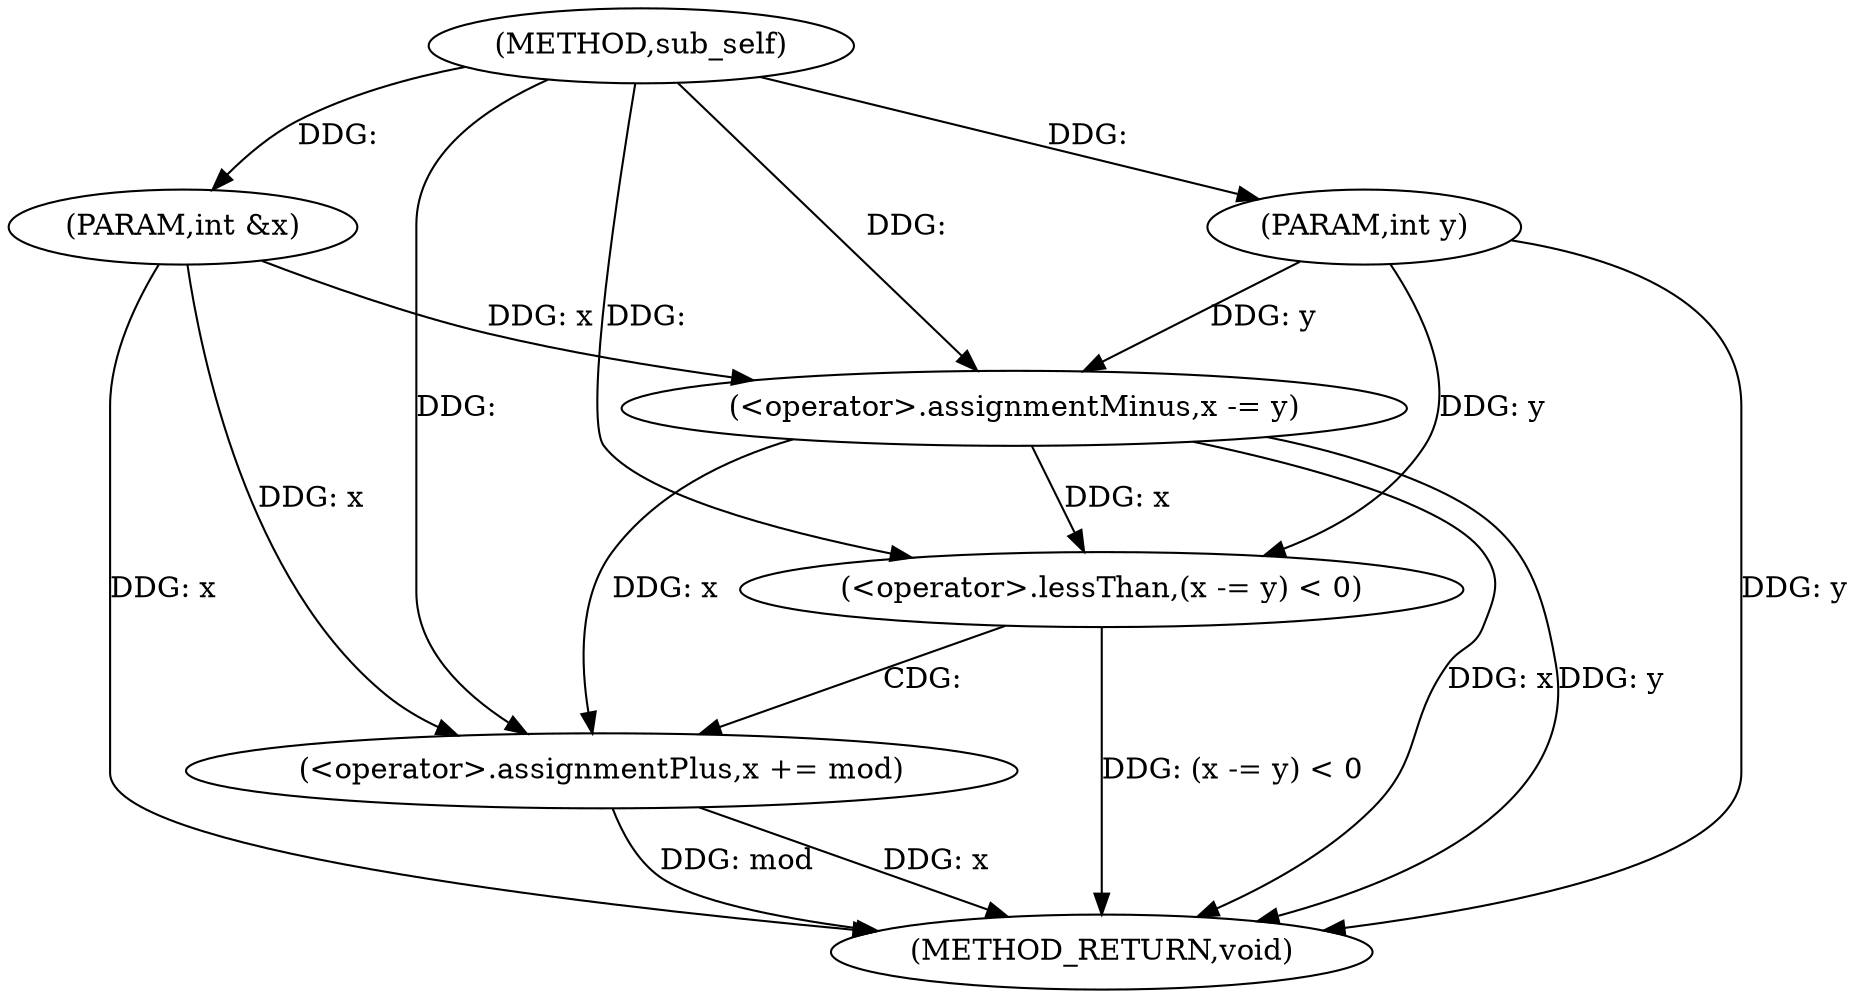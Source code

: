 digraph "sub_self" {  
"1000127" [label = "(METHOD,sub_self)" ]
"1000140" [label = "(METHOD_RETURN,void)" ]
"1000128" [label = "(PARAM,int &x)" ]
"1000129" [label = "(PARAM,int y)" ]
"1000132" [label = "(<operator>.lessThan,(x -= y) < 0)" ]
"1000137" [label = "(<operator>.assignmentPlus,x += mod)" ]
"1000133" [label = "(<operator>.assignmentMinus,x -= y)" ]
  "1000128" -> "1000140"  [ label = "DDG: x"] 
  "1000129" -> "1000140"  [ label = "DDG: y"] 
  "1000133" -> "1000140"  [ label = "DDG: x"] 
  "1000133" -> "1000140"  [ label = "DDG: y"] 
  "1000132" -> "1000140"  [ label = "DDG: (x -= y) < 0"] 
  "1000137" -> "1000140"  [ label = "DDG: x"] 
  "1000137" -> "1000140"  [ label = "DDG: mod"] 
  "1000127" -> "1000128"  [ label = "DDG: "] 
  "1000127" -> "1000129"  [ label = "DDG: "] 
  "1000127" -> "1000137"  [ label = "DDG: "] 
  "1000133" -> "1000132"  [ label = "DDG: x"] 
  "1000129" -> "1000132"  [ label = "DDG: y"] 
  "1000127" -> "1000132"  [ label = "DDG: "] 
  "1000133" -> "1000137"  [ label = "DDG: x"] 
  "1000128" -> "1000137"  [ label = "DDG: x"] 
  "1000128" -> "1000133"  [ label = "DDG: x"] 
  "1000127" -> "1000133"  [ label = "DDG: "] 
  "1000129" -> "1000133"  [ label = "DDG: y"] 
  "1000132" -> "1000137"  [ label = "CDG: "] 
}
